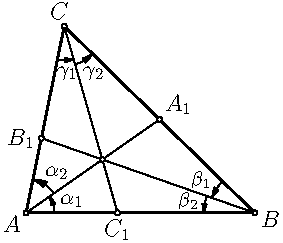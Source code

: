import geometry;

size(5cm);

triangle t = triangleabc(7,5,6);

draw(t, linewidth(bp));

label("$A$", "$B$", "$C$", t);


point C1=0.4*t.B;//intersectionpoint(bisector(t.VA), t.CB); 
point B1=0.4*t.C;//intersectionpoint(bisector(t.VB), t.AC);

//point c1=0.6*t.AB;//intersectionpoint(bisector(t.VC), t.AB); 
//draw(segment(a1, t.A));
point i  = intersectionpoint(line(C1, t.C), line(B1,t.B));
point A1 = intersectionpoint(line(t.A, i), t.BC);

draw(segment(A1, t.A));
draw(segment(B1, t.B));
draw(segment(C1, t.C));


dot("$A_1$", A1,NE, UnFill);
dot("$B_1$", B1, W, UnFill);
dot("$C_1$", C1, S, UnFill);

dot(i, UnFill);

dot(t.A, UnFill);
dot(t.B, UnFill);
dot(t.C, UnFill);

//dot(t.ince


markangle("$\alpha_2$", A1, t.A, t.C, radius=6mm, Arrow, fontsize(11));
markangle("$\alpha_1$", t.B, t.A, A1, radius=5mm, Arrow, fontsize(11));

markangle(Label("$\gamma_1$", Relative(0.55)), t.A, t.C, C1, radius=6mm, Arrow, fontsize(11));
markangle("$\gamma_2$", C1, t.C, t.B, radius=7mm, Arrow, fontsize(11));


markangle("$\beta_1$", t.C, t.B, B1, radius=8mm, Arrow, fontsize(10));
markangle("$\beta_2$", B1, t.B, t.A, radius=9mm, Arrow, fontsize(10));
